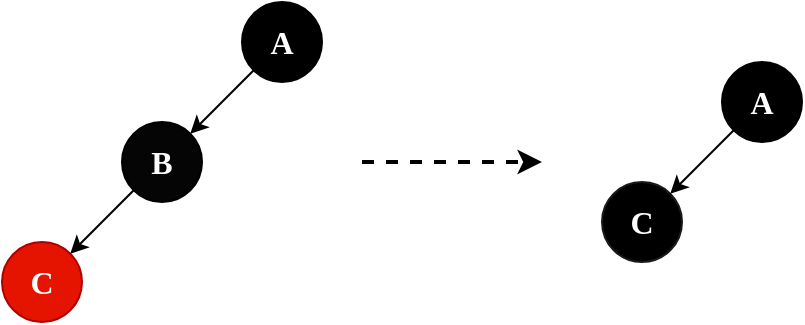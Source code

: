 <mxfile version="21.2.8" type="device">
  <diagram name="Page-1" id="RmhquWzILGt7IjcxqTcJ">
    <mxGraphModel dx="1100" dy="669" grid="1" gridSize="10" guides="1" tooltips="1" connect="1" arrows="1" fold="1" page="1" pageScale="1" pageWidth="827" pageHeight="1169" math="0" shadow="0">
      <root>
        <mxCell id="0" />
        <mxCell id="1" parent="0" />
        <mxCell id="5dBXhRlYUkqT-WLfC_WU-1" value="&lt;b&gt;&lt;font color=&quot;#ffffff&quot; style=&quot;font-size: 16px;&quot; face=&quot;Verdana&quot;&gt;A&lt;/font&gt;&lt;/b&gt;" style="ellipse;whiteSpace=wrap;html=1;aspect=fixed;fillColor=#000000;" parent="1" vertex="1">
          <mxGeometry x="120" y="240" width="40" height="40" as="geometry" />
        </mxCell>
        <mxCell id="5dBXhRlYUkqT-WLfC_WU-2" value="&lt;b&gt;&lt;font color=&quot;#ffffff&quot; style=&quot;font-size: 16px;&quot; face=&quot;Verdana&quot;&gt;B&lt;/font&gt;&lt;/b&gt;" style="ellipse;whiteSpace=wrap;html=1;aspect=fixed;fillColor=#050505;fontColor=#ffffff;strokeColor=#000000;" parent="1" vertex="1">
          <mxGeometry x="60" y="300" width="40" height="40" as="geometry" />
        </mxCell>
        <mxCell id="5dBXhRlYUkqT-WLfC_WU-3" value="&lt;b&gt;&lt;font color=&quot;#ffffff&quot; style=&quot;font-size: 16px;&quot; face=&quot;Verdana&quot;&gt;C&lt;/font&gt;&lt;/b&gt;" style="ellipse;whiteSpace=wrap;html=1;aspect=fixed;fillColor=#e51400;fontColor=#ffffff;strokeColor=#B20000;" parent="1" vertex="1">
          <mxGeometry y="360" width="40" height="40" as="geometry" />
        </mxCell>
        <mxCell id="5dBXhRlYUkqT-WLfC_WU-4" value="" style="endArrow=classic;html=1;rounded=0;exitX=0;exitY=1;exitDx=0;exitDy=0;entryX=1;entryY=0;entryDx=0;entryDy=0;" parent="1" source="5dBXhRlYUkqT-WLfC_WU-1" target="5dBXhRlYUkqT-WLfC_WU-2" edge="1">
          <mxGeometry width="50" height="50" relative="1" as="geometry">
            <mxPoint x="140" y="370" as="sourcePoint" />
            <mxPoint x="190" y="320" as="targetPoint" />
          </mxGeometry>
        </mxCell>
        <mxCell id="5dBXhRlYUkqT-WLfC_WU-5" value="" style="endArrow=classic;html=1;rounded=0;exitX=0;exitY=1;exitDx=0;exitDy=0;entryX=1;entryY=0;entryDx=0;entryDy=0;" parent="1" source="5dBXhRlYUkqT-WLfC_WU-2" target="5dBXhRlYUkqT-WLfC_WU-3" edge="1">
          <mxGeometry width="50" height="50" relative="1" as="geometry">
            <mxPoint x="140" y="370" as="sourcePoint" />
            <mxPoint x="190" y="320" as="targetPoint" />
          </mxGeometry>
        </mxCell>
        <mxCell id="5dBXhRlYUkqT-WLfC_WU-7" value="" style="endArrow=classic;html=1;rounded=0;dashed=1;strokeWidth=2;" parent="1" edge="1">
          <mxGeometry width="50" height="50" relative="1" as="geometry">
            <mxPoint x="180" y="320" as="sourcePoint" />
            <mxPoint x="270" y="320" as="targetPoint" />
          </mxGeometry>
        </mxCell>
        <mxCell id="5dBXhRlYUkqT-WLfC_WU-8" value="&lt;b&gt;&lt;font color=&quot;#ffffff&quot; style=&quot;font-size: 16px;&quot; face=&quot;Verdana&quot;&gt;A&lt;/font&gt;&lt;/b&gt;" style="ellipse;whiteSpace=wrap;html=1;aspect=fixed;fillColor=#000000;" parent="1" vertex="1">
          <mxGeometry x="360" y="270" width="40" height="40" as="geometry" />
        </mxCell>
        <mxCell id="5dBXhRlYUkqT-WLfC_WU-9" value="&lt;b&gt;&lt;font color=&quot;#ffffff&quot; style=&quot;font-size: 16px;&quot; face=&quot;Verdana&quot;&gt;C&lt;/font&gt;&lt;/b&gt;" style="ellipse;whiteSpace=wrap;html=1;aspect=fixed;fillColor=#000000;fontColor=#ffffff;strokeColor=#1A1A1A;" parent="1" vertex="1">
          <mxGeometry x="300" y="330" width="40" height="40" as="geometry" />
        </mxCell>
        <mxCell id="5dBXhRlYUkqT-WLfC_WU-10" value="" style="endArrow=classic;html=1;rounded=0;exitX=0;exitY=1;exitDx=0;exitDy=0;entryX=1;entryY=0;entryDx=0;entryDy=0;" parent="1" source="5dBXhRlYUkqT-WLfC_WU-8" target="5dBXhRlYUkqT-WLfC_WU-9" edge="1">
          <mxGeometry width="50" height="50" relative="1" as="geometry">
            <mxPoint x="380" y="400" as="sourcePoint" />
            <mxPoint x="430" y="350" as="targetPoint" />
          </mxGeometry>
        </mxCell>
      </root>
    </mxGraphModel>
  </diagram>
</mxfile>
